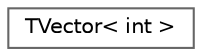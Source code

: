 digraph "Graphical Class Hierarchy"
{
 // LATEX_PDF_SIZE
  bgcolor="transparent";
  edge [fontname=Helvetica,fontsize=10,labelfontname=Helvetica,labelfontsize=10];
  node [fontname=Helvetica,fontsize=10,shape=box,height=0.2,width=0.4];
  rankdir="LR";
  Node0 [id="Node000000",label="TVector\< int \>",height=0.2,width=0.4,color="grey40", fillcolor="white", style="filled",URL="$classTVector.html",tooltip=" "];
}
